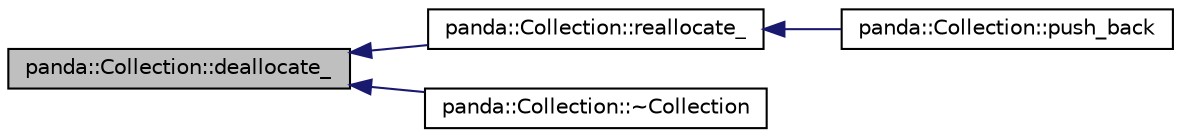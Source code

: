 digraph G
{
  edge [fontname="Helvetica",fontsize="10",labelfontname="Helvetica",labelfontsize="10"];
  node [fontname="Helvetica",fontsize="10",shape=record];
  rankdir=LR;
  Node1 [label="panda::Collection::deallocate_",height=0.2,width=0.4,color="black", fillcolor="grey75", style="filled" fontcolor="black"];
  Node1 -> Node2 [dir=back,color="midnightblue",fontsize="10",style="solid"];
  Node2 [label="panda::Collection::reallocate_",height=0.2,width=0.4,color="black", fillcolor="white", style="filled",URL="$classpanda_1_1Collection.html#a2187bdc5efe30684f1e9f4db4fe4fb2e"];
  Node2 -> Node3 [dir=back,color="midnightblue",fontsize="10",style="solid"];
  Node3 [label="panda::Collection::push_back",height=0.2,width=0.4,color="black", fillcolor="white", style="filled",URL="$classpanda_1_1Collection.html#a801b74a80bdd197bdfe08a06112bdcee",tooltip="Append an element to the back and resize by 1."];
  Node1 -> Node4 [dir=back,color="midnightblue",fontsize="10",style="solid"];
  Node4 [label="panda::Collection::~Collection",height=0.2,width=0.4,color="black", fillcolor="white", style="filled",URL="$classpanda_1_1Collection.html#a4fbdded1eb81d5781265ff4cc9f6197a"];
}

